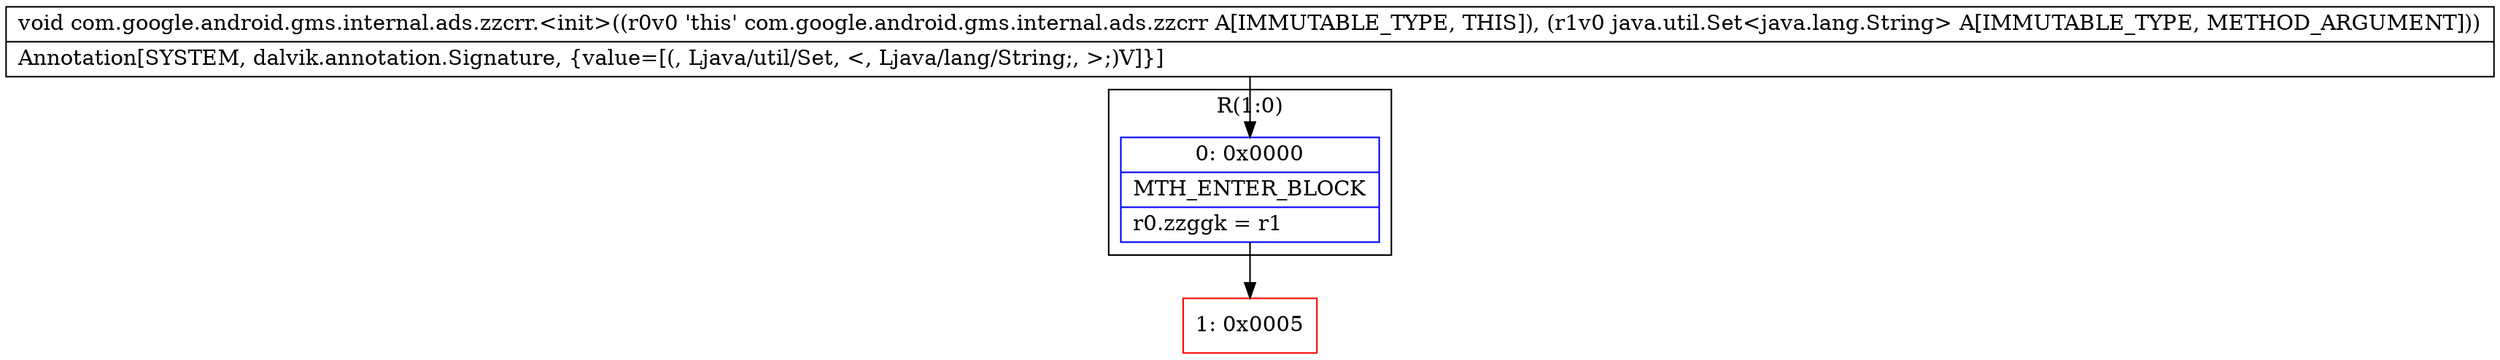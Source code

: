 digraph "CFG forcom.google.android.gms.internal.ads.zzcrr.\<init\>(Ljava\/util\/Set;)V" {
subgraph cluster_Region_421431835 {
label = "R(1:0)";
node [shape=record,color=blue];
Node_0 [shape=record,label="{0\:\ 0x0000|MTH_ENTER_BLOCK\l|r0.zzggk = r1\l}"];
}
Node_1 [shape=record,color=red,label="{1\:\ 0x0005}"];
MethodNode[shape=record,label="{void com.google.android.gms.internal.ads.zzcrr.\<init\>((r0v0 'this' com.google.android.gms.internal.ads.zzcrr A[IMMUTABLE_TYPE, THIS]), (r1v0 java.util.Set\<java.lang.String\> A[IMMUTABLE_TYPE, METHOD_ARGUMENT]))  | Annotation[SYSTEM, dalvik.annotation.Signature, \{value=[(, Ljava\/util\/Set, \<, Ljava\/lang\/String;, \>;)V]\}]\l}"];
MethodNode -> Node_0;
Node_0 -> Node_1;
}

